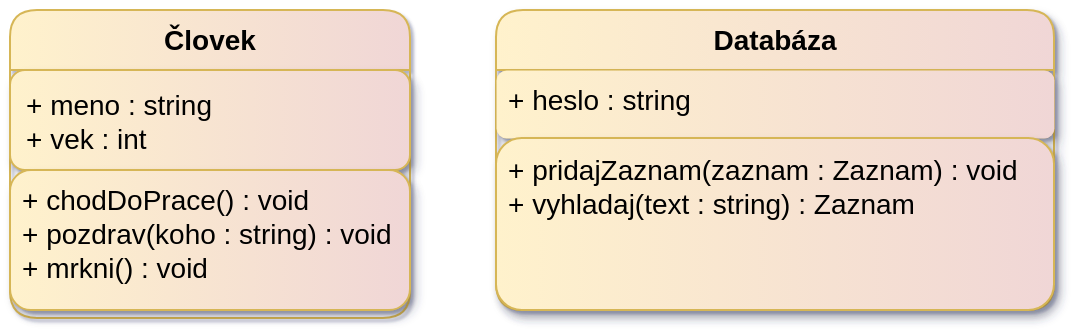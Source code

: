 <mxfile version="20.8.10" type="device"><diagram id="C5RBs43oDa-KdzZeNtuy" name="Page-1"><mxGraphModel dx="574" dy="606" grid="1" gridSize="10" guides="1" tooltips="1" connect="1" arrows="1" fold="1" page="1" pageScale="1" pageWidth="827" pageHeight="1169" background="none" math="0" shadow="1"><root><mxCell id="WIyWlLk6GJQsqaUBKTNV-0"/><mxCell id="WIyWlLk6GJQsqaUBKTNV-1" parent="WIyWlLk6GJQsqaUBKTNV-0"/><mxCell id="zkfFHV4jXpPFQw0GAbJ--0" value="Človek" style="swimlane;fontStyle=1;align=center;verticalAlign=top;childLayout=stackLayout;horizontal=1;startSize=30;horizontalStack=0;resizeParent=1;resizeLast=0;collapsible=1;marginBottom=0;rounded=1;shadow=0;strokeWidth=1;fillColor=#FFF2CC;strokeColor=#d6b656;gradientColor=#f0d6d6;gradientDirection=east;labelBorderColor=none;fontSize=14;" parent="WIyWlLk6GJQsqaUBKTNV-1" vertex="1"><mxGeometry x="238" y="120" width="200" height="154" as="geometry"><mxRectangle x="230" y="140" width="160" height="26" as="alternateBounds"/></mxGeometry></mxCell><mxCell id="zkfFHV4jXpPFQw0GAbJ--1" value="+ meno : string&#10;+ vek : int" style="text;align=left;verticalAlign=middle;spacingLeft=4;spacingRight=4;overflow=hidden;rotatable=0;points=[[0,0.5],[1,0.5]];portConstraint=eastwest;rounded=1;fillColor=#FFF2CC;strokeColor=#d6b656;fontStyle=0;startSize=26;shadow=1;strokeWidth=1;gradientColor=#f0d6d6;gradientDirection=east;labelBorderColor=none;spacingTop=3;spacing=4;spacingBottom=3;fontSize=14;" parent="zkfFHV4jXpPFQw0GAbJ--0" vertex="1"><mxGeometry y="30" width="200" height="50" as="geometry"/></mxCell><mxCell id="zkfFHV4jXpPFQw0GAbJ--2" value="+ chodDoPrace() : void&#10;+ pozdrav(koho : string) : void&#10;+ mrkni() : void" style="text;align=left;verticalAlign=top;spacingLeft=4;spacingRight=4;overflow=hidden;rotatable=0;points=[[0,0.5],[1,0.5]];portConstraint=eastwest;rounded=1;shadow=1;html=0;fillColor=#FFF2CC;strokeColor=#d6b656;fontStyle=0;startSize=26;strokeWidth=1;gradientColor=#f0d6d6;gradientDirection=east;labelBorderColor=none;fontSize=14;" parent="zkfFHV4jXpPFQw0GAbJ--0" vertex="1"><mxGeometry y="80" width="200" height="70" as="geometry"/></mxCell><mxCell id="zkfFHV4jXpPFQw0GAbJ--17" value="Databáza" style="swimlane;fontStyle=1;align=center;verticalAlign=top;childLayout=stackLayout;horizontal=1;startSize=30;horizontalStack=0;resizeParent=1;resizeLast=0;collapsible=1;marginBottom=0;rounded=1;shadow=1;strokeWidth=1;fillColor=#FFF2CC;strokeColor=#d6b656;gradientColor=#f0d6d6;gradientDirection=east;labelBorderColor=none;whiteSpace=wrap;fontSize=14;" parent="WIyWlLk6GJQsqaUBKTNV-1" vertex="1"><mxGeometry x="481" y="120" width="279" height="150" as="geometry"><mxRectangle x="550" y="140" width="160" height="26" as="alternateBounds"/></mxGeometry></mxCell><mxCell id="zkfFHV4jXpPFQw0GAbJ--19" value="+ heslo : string" style="text;align=left;verticalAlign=top;spacingLeft=4;spacingRight=4;overflow=hidden;rotatable=0;points=[[0,0.5],[1,0.5]];portConstraint=eastwest;rounded=1;shadow=1;html=0;glass=0;fillColor=#FFF2CC;strokeColor=#d6b656;fontStyle=0;startSize=26;strokeWidth=0;gradientColor=#f0d6d6;gradientDirection=east;labelBorderColor=none;whiteSpace=wrap;fontSize=14;" parent="zkfFHV4jXpPFQw0GAbJ--17" vertex="1"><mxGeometry y="30" width="279" height="34" as="geometry"/></mxCell><mxCell id="zkfFHV4jXpPFQw0GAbJ--24" value="+ pridajZaznam(zaznam : Zaznam) : void&#10;+ vyhladaj(text : string) : Zaznam" style="text;align=left;verticalAlign=top;spacingLeft=4;spacingRight=4;overflow=hidden;rotatable=0;points=[[0,0.5],[1,0.5]];portConstraint=eastwest;rounded=1;fillColor=#FFF2CC;strokeColor=#d6b656;fontStyle=0;startSize=26;shadow=1;strokeWidth=1;gradientColor=#f0d6d6;gradientDirection=east;labelBorderColor=none;fontSize=14;spacingBottom=2;spacingTop=1;" parent="zkfFHV4jXpPFQw0GAbJ--17" vertex="1"><mxGeometry y="64" width="279" height="86" as="geometry"/></mxCell></root></mxGraphModel></diagram></mxfile>